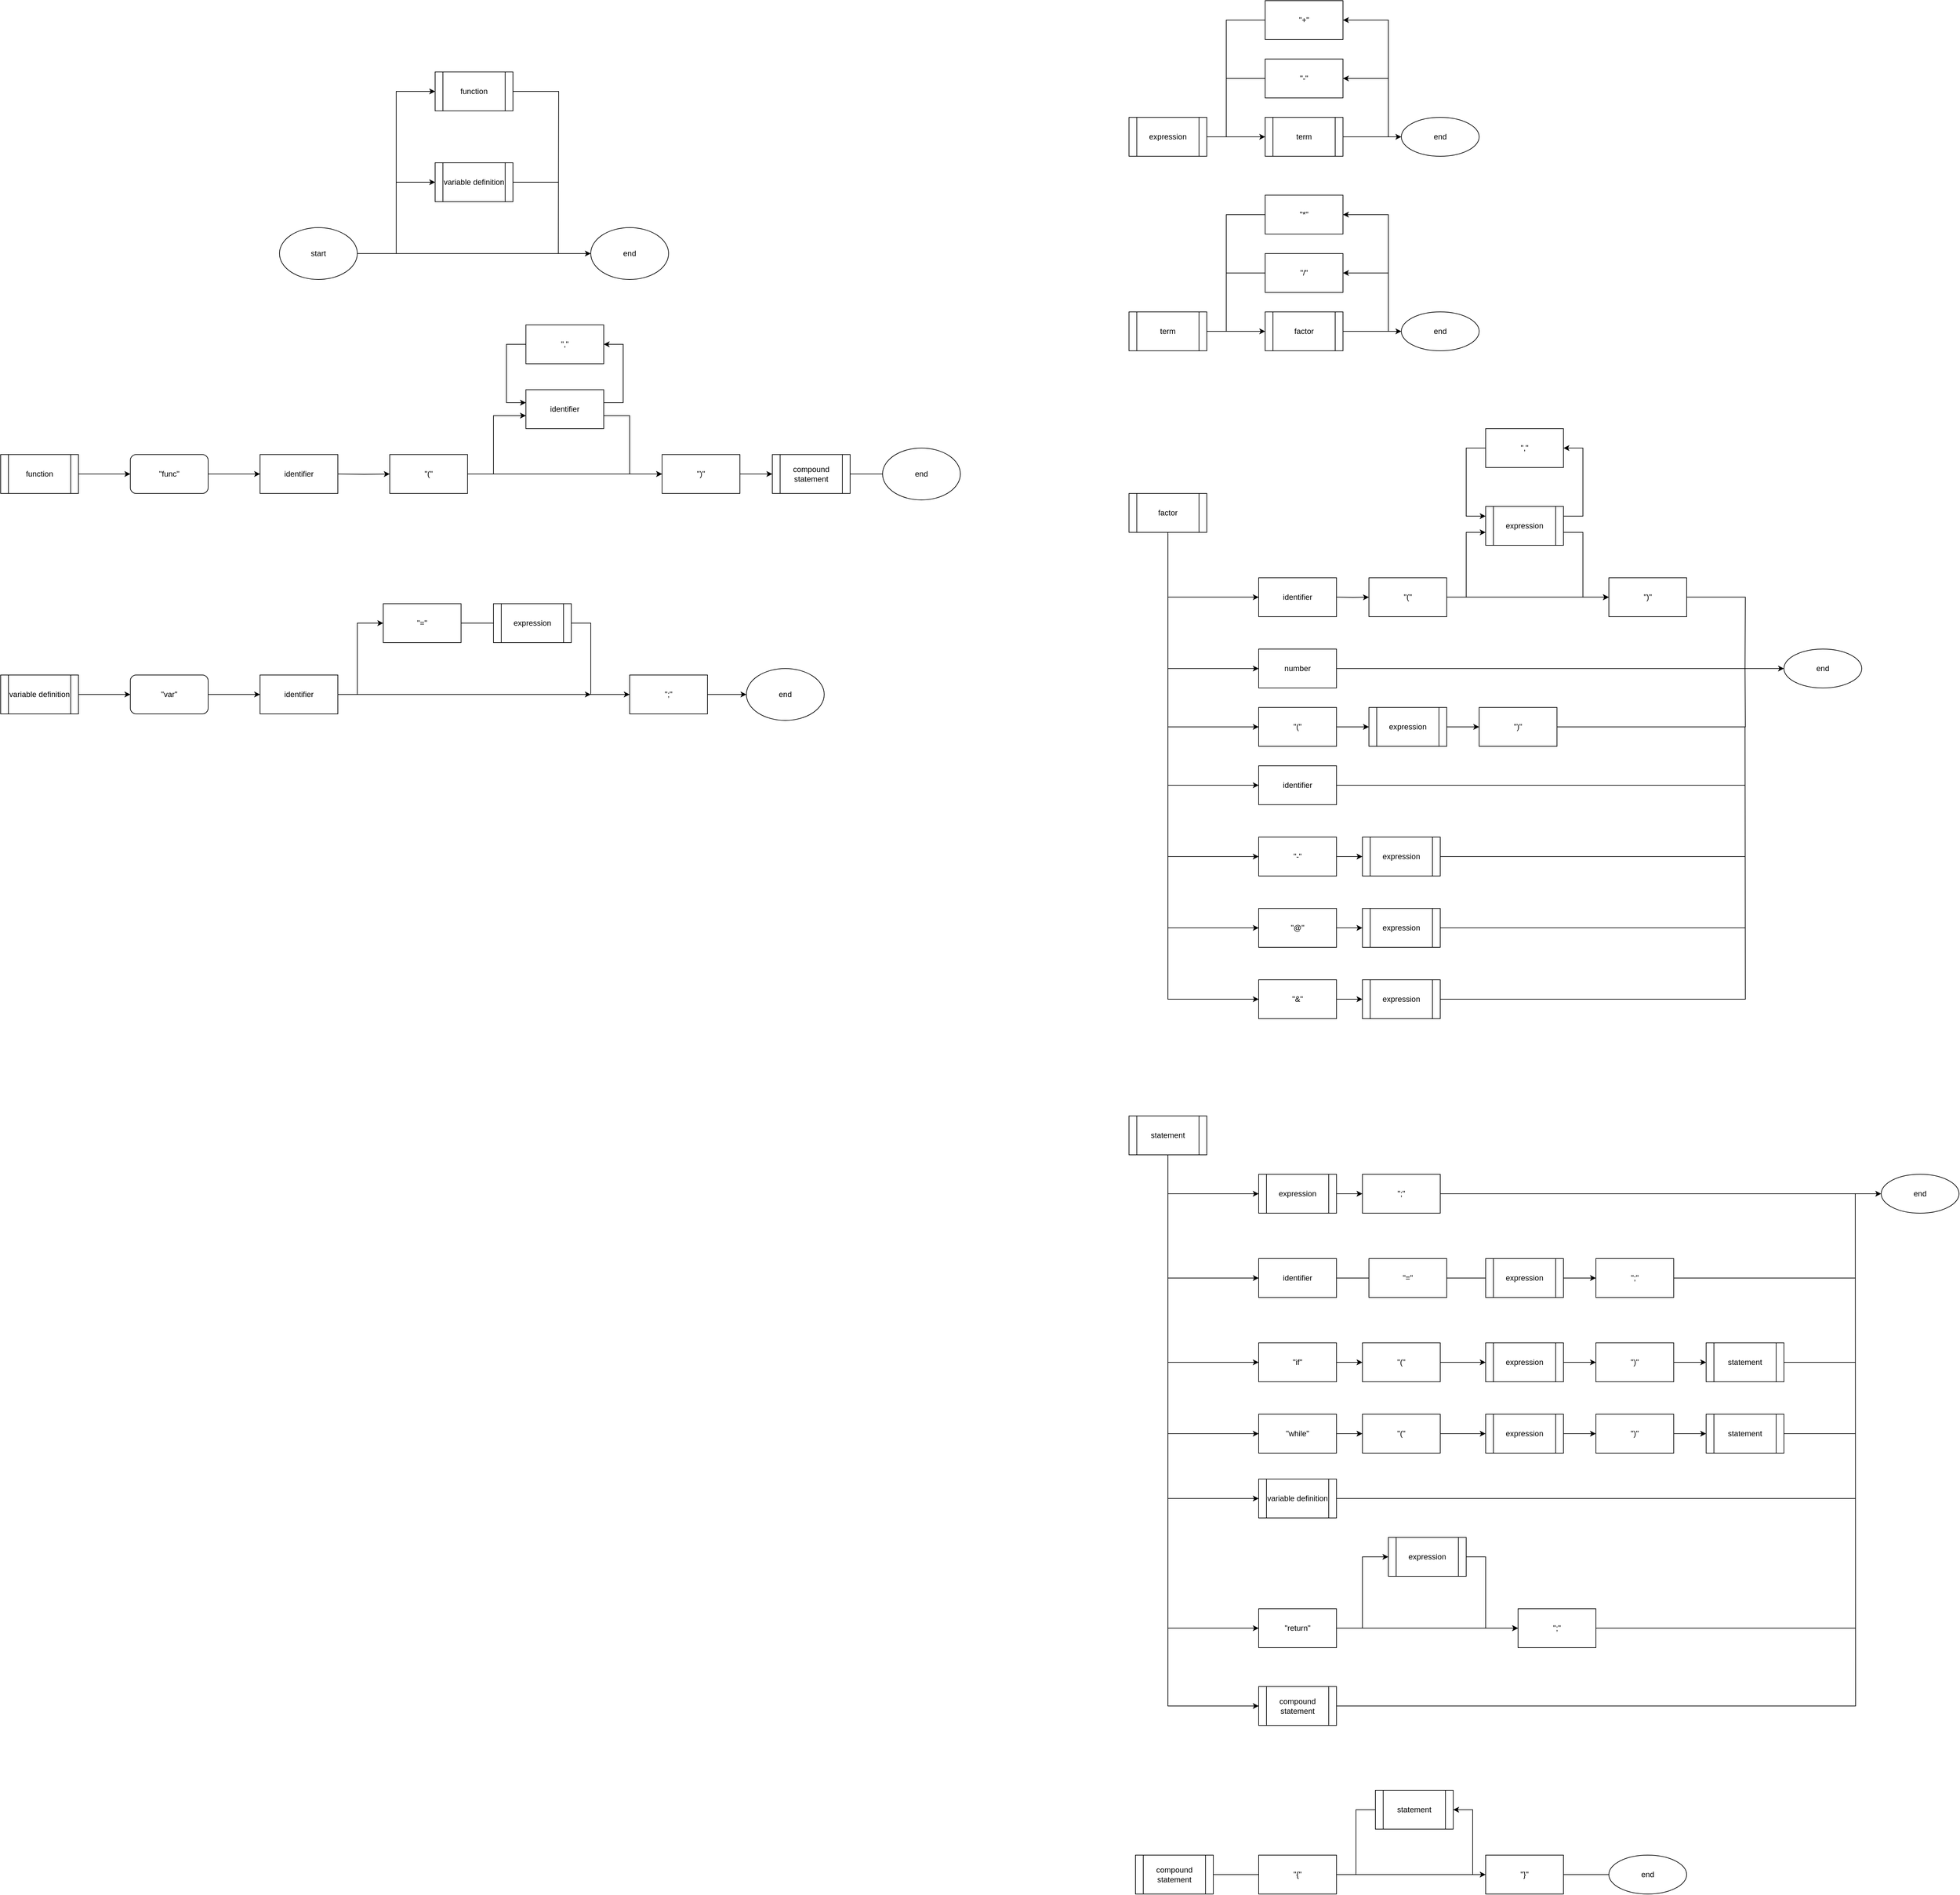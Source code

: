 <mxfile version="17.2.4" type="device"><diagram id="jOlAet6pSQnwV60Gyuv5" name="Page-1"><mxGraphModel dx="6063" dy="2494" grid="1" gridSize="10" guides="1" tooltips="1" connect="1" arrows="1" fold="1" page="0" pageScale="1" pageWidth="850" pageHeight="1100" math="0" shadow="0"><root><mxCell id="0"/><mxCell id="1" parent="0"/><mxCell id="7NWGOgkD6IIkmXvUyuZl-1" value="&lt;div&gt;start&lt;/div&gt;" style="ellipse;whiteSpace=wrap;html=1;" parent="1" vertex="1"><mxGeometry x="-1550" y="530" width="120" height="80" as="geometry"/></mxCell><mxCell id="7NWGOgkD6IIkmXvUyuZl-3" value="&lt;div&gt;end&lt;/div&gt;" style="ellipse;whiteSpace=wrap;html=1;" parent="1" vertex="1"><mxGeometry x="-1070" y="530" width="120" height="80" as="geometry"/></mxCell><mxCell id="7NWGOgkD6IIkmXvUyuZl-16" value="" style="edgeStyle=orthogonalEdgeStyle;rounded=0;orthogonalLoop=1;jettySize=auto;html=1;" parent="1" source="7NWGOgkD6IIkmXvUyuZl-7" target="7NWGOgkD6IIkmXvUyuZl-8" edge="1"><mxGeometry relative="1" as="geometry"/></mxCell><mxCell id="7NWGOgkD6IIkmXvUyuZl-7" value="function" style="shape=process;whiteSpace=wrap;html=1;backgroundOutline=1;" parent="1" vertex="1"><mxGeometry x="-1980" y="880" width="120" height="60" as="geometry"/></mxCell><mxCell id="7NWGOgkD6IIkmXvUyuZl-17" value="" style="edgeStyle=orthogonalEdgeStyle;rounded=0;orthogonalLoop=1;jettySize=auto;html=1;" parent="1" source="7NWGOgkD6IIkmXvUyuZl-8" edge="1"><mxGeometry relative="1" as="geometry"><mxPoint x="-1580" y="910" as="targetPoint"/></mxGeometry></mxCell><mxCell id="7NWGOgkD6IIkmXvUyuZl-8" value="&quot;func&quot;" style="rounded=1;whiteSpace=wrap;html=1;" parent="1" vertex="1"><mxGeometry x="-1780" y="880" width="120" height="60" as="geometry"/></mxCell><mxCell id="7NWGOgkD6IIkmXvUyuZl-18" value="" style="edgeStyle=orthogonalEdgeStyle;rounded=0;orthogonalLoop=1;jettySize=auto;html=1;" parent="1" target="7NWGOgkD6IIkmXvUyuZl-11" edge="1"><mxGeometry relative="1" as="geometry"><mxPoint x="-1460" y="910" as="sourcePoint"/></mxGeometry></mxCell><mxCell id="7NWGOgkD6IIkmXvUyuZl-10" value="function" style="shape=process;whiteSpace=wrap;html=1;backgroundOutline=1;" parent="1" vertex="1"><mxGeometry x="-1310" y="290" width="120" height="60" as="geometry"/></mxCell><mxCell id="7NWGOgkD6IIkmXvUyuZl-19" value="" style="edgeStyle=orthogonalEdgeStyle;rounded=0;orthogonalLoop=1;jettySize=auto;html=1;" parent="1" source="7NWGOgkD6IIkmXvUyuZl-11" target="7NWGOgkD6IIkmXvUyuZl-12" edge="1"><mxGeometry relative="1" as="geometry"/></mxCell><mxCell id="7NWGOgkD6IIkmXvUyuZl-11" value="&quot;(&quot;" style="rounded=0;whiteSpace=wrap;html=1;" parent="1" vertex="1"><mxGeometry x="-1380" y="880" width="120" height="60" as="geometry"/></mxCell><mxCell id="7NWGOgkD6IIkmXvUyuZl-20" value="" style="edgeStyle=orthogonalEdgeStyle;rounded=0;orthogonalLoop=1;jettySize=auto;html=1;" parent="1" source="7NWGOgkD6IIkmXvUyuZl-12" target="7NWGOgkD6IIkmXvUyuZl-14" edge="1"><mxGeometry relative="1" as="geometry"><mxPoint x="-790" y="910" as="targetPoint"/></mxGeometry></mxCell><mxCell id="7NWGOgkD6IIkmXvUyuZl-12" value="&quot;)&quot;" style="rounded=0;whiteSpace=wrap;html=1;" parent="1" vertex="1"><mxGeometry x="-960" y="880" width="120" height="60" as="geometry"/></mxCell><mxCell id="3ghRDXgJVpnBYHGgJb1I-20" value="" style="edgeStyle=orthogonalEdgeStyle;rounded=0;orthogonalLoop=1;jettySize=auto;html=1;endArrow=none;endFill=0;" parent="1" source="7NWGOgkD6IIkmXvUyuZl-14" target="3ghRDXgJVpnBYHGgJb1I-19" edge="1"><mxGeometry relative="1" as="geometry"/></mxCell><mxCell id="7NWGOgkD6IIkmXvUyuZl-14" value="compound statement" style="shape=process;whiteSpace=wrap;html=1;backgroundOutline=1;" parent="1" vertex="1"><mxGeometry x="-790" y="880" width="120" height="60" as="geometry"/></mxCell><mxCell id="pxtvTBd6FCboAQaZrBCp-7" value="" style="edgeStyle=orthogonalEdgeStyle;rounded=0;orthogonalLoop=1;jettySize=auto;html=1;" parent="1" source="pxtvTBd6FCboAQaZrBCp-1" target="lNnW7JM2BBsUrg96i-UN-2" edge="1"><mxGeometry relative="1" as="geometry"><mxPoint x="-40" y="970" as="targetPoint"/><mxPoint x="-40" y="970" as="sourcePoint"/><Array as="points"><mxPoint x="-180" y="1720"/></Array></mxGeometry></mxCell><mxCell id="pxtvTBd6FCboAQaZrBCp-1" value="factor" style="shape=process;whiteSpace=wrap;html=1;backgroundOutline=1;" parent="1" vertex="1"><mxGeometry x="-240" y="940" width="120" height="60" as="geometry"/></mxCell><mxCell id="pxtvTBd6FCboAQaZrBCp-8" value="" style="edgeStyle=orthogonalEdgeStyle;rounded=0;orthogonalLoop=1;jettySize=auto;html=1;" parent="1" target="pxtvTBd6FCboAQaZrBCp-4" edge="1"><mxGeometry relative="1" as="geometry"><mxPoint x="80" y="1100" as="sourcePoint"/></mxGeometry></mxCell><mxCell id="twI_Rjjziyu3N-fVAOYL-1" style="edgeStyle=orthogonalEdgeStyle;rounded=0;orthogonalLoop=1;jettySize=auto;html=1;exitX=1;exitY=0.5;exitDx=0;exitDy=0;entryX=0;entryY=0.5;entryDx=0;entryDy=0;" parent="1" source="pxtvTBd6FCboAQaZrBCp-4" target="pxtvTBd6FCboAQaZrBCp-5" edge="1"><mxGeometry relative="1" as="geometry"/></mxCell><mxCell id="pxtvTBd6FCboAQaZrBCp-4" value="&quot;(&quot;" style="rounded=0;whiteSpace=wrap;html=1;" parent="1" vertex="1"><mxGeometry x="130" y="1070" width="120" height="60" as="geometry"/></mxCell><mxCell id="pxtvTBd6FCboAQaZrBCp-5" value="&quot;)&quot;" style="rounded=0;whiteSpace=wrap;html=1;" parent="1" vertex="1"><mxGeometry x="500" y="1070" width="120" height="60" as="geometry"/></mxCell><mxCell id="pxtvTBd6FCboAQaZrBCp-10" value="identifier" style="rounded=0;whiteSpace=wrap;html=1;" parent="1" vertex="1"><mxGeometry x="-1580" y="880" width="120" height="60" as="geometry"/></mxCell><mxCell id="pxtvTBd6FCboAQaZrBCp-11" value="identifier" style="rounded=0;whiteSpace=wrap;html=1;" parent="1" vertex="1"><mxGeometry x="-40" y="1070" width="120" height="60" as="geometry"/></mxCell><mxCell id="b-G8yC-g3anBei29U1z--15" value="" style="edgeStyle=orthogonalEdgeStyle;rounded=0;orthogonalLoop=1;jettySize=auto;html=1;endArrow=none;endFill=0;" parent="1" source="b-G8yC-g3anBei29U1z--9" target="b-G8yC-g3anBei29U1z--12" edge="1"><mxGeometry relative="1" as="geometry"/></mxCell><mxCell id="b-G8yC-g3anBei29U1z--9" value="identifier" style="rounded=0;whiteSpace=wrap;html=1;" parent="1" vertex="1"><mxGeometry x="-40" y="2120" width="120" height="60" as="geometry"/></mxCell><mxCell id="b-G8yC-g3anBei29U1z--16" value="" style="edgeStyle=orthogonalEdgeStyle;rounded=0;orthogonalLoop=1;jettySize=auto;html=1;endArrow=none;endFill=0;" parent="1" source="b-G8yC-g3anBei29U1z--12" edge="1"><mxGeometry relative="1" as="geometry"><mxPoint x="310" y="2150" as="targetPoint"/></mxGeometry></mxCell><mxCell id="b-G8yC-g3anBei29U1z--12" value="&quot;=&quot;" style="rounded=0;whiteSpace=wrap;html=1;" parent="1" vertex="1"><mxGeometry x="130" y="2120" width="120" height="60" as="geometry"/></mxCell><mxCell id="gbQ3qK_czDRRS3m3DaJ--5" value="" style="edgeStyle=orthogonalEdgeStyle;rounded=0;orthogonalLoop=1;jettySize=auto;html=1;" parent="1" source="gbQ3qK_czDRRS3m3DaJ--2" target="gbQ3qK_czDRRS3m3DaJ--3" edge="1"><mxGeometry relative="1" as="geometry"/></mxCell><mxCell id="gbQ3qK_czDRRS3m3DaJ--2" value="term" style="shape=process;whiteSpace=wrap;html=1;backgroundOutline=1;" parent="1" vertex="1"><mxGeometry x="-240" y="660" width="120" height="60" as="geometry"/></mxCell><mxCell id="gbQ3qK_czDRRS3m3DaJ--6" value="" style="edgeStyle=orthogonalEdgeStyle;rounded=0;orthogonalLoop=1;jettySize=auto;html=1;" parent="1" source="gbQ3qK_czDRRS3m3DaJ--3" target="gbQ3qK_czDRRS3m3DaJ--4" edge="1"><mxGeometry relative="1" as="geometry"/></mxCell><mxCell id="gbQ3qK_czDRRS3m3DaJ--3" value="factor" style="shape=process;whiteSpace=wrap;html=1;backgroundOutline=1;" parent="1" vertex="1"><mxGeometry x="-30" y="660" width="120" height="60" as="geometry"/></mxCell><mxCell id="gbQ3qK_czDRRS3m3DaJ--4" value="end" style="ellipse;whiteSpace=wrap;html=1;" parent="1" vertex="1"><mxGeometry x="180" y="660" width="120" height="60" as="geometry"/></mxCell><mxCell id="gbQ3qK_czDRRS3m3DaJ--7" value="&quot;/&quot;" style="rounded=0;whiteSpace=wrap;html=1;" parent="1" vertex="1"><mxGeometry x="-30" y="570" width="120" height="60" as="geometry"/></mxCell><mxCell id="gbQ3qK_czDRRS3m3DaJ--8" value="&quot;*&quot;" style="rounded=0;whiteSpace=wrap;html=1;" parent="1" vertex="1"><mxGeometry x="-30" y="480" width="120" height="60" as="geometry"/></mxCell><mxCell id="gbQ3qK_czDRRS3m3DaJ--9" value="" style="endArrow=classic;html=1;rounded=0;edgeStyle=orthogonalEdgeStyle;" parent="1" target="gbQ3qK_czDRRS3m3DaJ--8" edge="1"><mxGeometry width="50" height="50" relative="1" as="geometry"><mxPoint x="150" y="690" as="sourcePoint"/><mxPoint x="230" y="530" as="targetPoint"/><Array as="points"><mxPoint x="160" y="690"/><mxPoint x="160" y="510"/></Array></mxGeometry></mxCell><mxCell id="gbQ3qK_czDRRS3m3DaJ--10" value="" style="endArrow=classic;html=1;rounded=0;" parent="1" target="gbQ3qK_czDRRS3m3DaJ--7" edge="1"><mxGeometry width="50" height="50" relative="1" as="geometry"><mxPoint x="160" y="600" as="sourcePoint"/><mxPoint x="170" y="580" as="targetPoint"/></mxGeometry></mxCell><mxCell id="gbQ3qK_czDRRS3m3DaJ--11" value="" style="endArrow=none;html=1;rounded=0;edgeStyle=orthogonalEdgeStyle;" parent="1" target="gbQ3qK_czDRRS3m3DaJ--8" edge="1"><mxGeometry width="50" height="50" relative="1" as="geometry"><mxPoint x="-80" y="690" as="sourcePoint"/><mxPoint x="-120" y="530" as="targetPoint"/><Array as="points"><mxPoint x="-90" y="690"/><mxPoint x="-90" y="510"/></Array></mxGeometry></mxCell><mxCell id="gbQ3qK_czDRRS3m3DaJ--12" value="" style="endArrow=none;html=1;rounded=0;" parent="1" target="gbQ3qK_czDRRS3m3DaJ--7" edge="1"><mxGeometry width="50" height="50" relative="1" as="geometry"><mxPoint x="-90" y="600" as="sourcePoint"/><mxPoint x="-30" y="590" as="targetPoint"/></mxGeometry></mxCell><mxCell id="gbQ3qK_czDRRS3m3DaJ--14" value="end" style="ellipse;whiteSpace=wrap;html=1;" parent="1" vertex="1"><mxGeometry x="770" y="1180" width="120" height="60" as="geometry"/></mxCell><mxCell id="gbQ3qK_czDRRS3m3DaJ--15" value="number" style="rounded=0;whiteSpace=wrap;html=1;" parent="1" vertex="1"><mxGeometry x="-40" y="1180" width="120" height="60" as="geometry"/></mxCell><mxCell id="gbQ3qK_czDRRS3m3DaJ--16" value="" style="endArrow=classic;html=1;rounded=0;edgeStyle=elbowEdgeStyle;" parent="1" source="gbQ3qK_czDRRS3m3DaJ--25" target="lNnW7JM2BBsUrg96i-UN-11" edge="1"><mxGeometry width="50" height="50" relative="1" as="geometry"><mxPoint x="-180" y="1670" as="sourcePoint"/><mxPoint x="-150" y="1620" as="targetPoint"/><Array as="points"><mxPoint x="-180" y="2300"/></Array></mxGeometry></mxCell><mxCell id="gbQ3qK_czDRRS3m3DaJ--17" value="" style="endArrow=classic;html=1;rounded=0;" parent="1" target="pxtvTBd6FCboAQaZrBCp-11" edge="1"><mxGeometry width="50" height="50" relative="1" as="geometry"><mxPoint x="-180" y="1100" as="sourcePoint"/><mxPoint x="-170" y="1090" as="targetPoint"/></mxGeometry></mxCell><mxCell id="gbQ3qK_czDRRS3m3DaJ--22" value="" style="endArrow=classic;html=1;rounded=0;edgeStyle=orthogonalEdgeStyle;endFill=1;" parent="1" source="gbQ3qK_czDRRS3m3DaJ--15" target="gbQ3qK_czDRRS3m3DaJ--14" edge="1"><mxGeometry width="50" height="50" relative="1" as="geometry"><mxPoint x="250" y="1320.043" as="sourcePoint"/><mxPoint x="710" y="1220" as="targetPoint"/><Array as="points"><mxPoint x="450" y="1210"/><mxPoint x="450" y="1210"/></Array></mxGeometry></mxCell><mxCell id="gbQ3qK_czDRRS3m3DaJ--23" value="" style="endArrow=none;html=1;rounded=0;edgeStyle=orthogonalEdgeStyle;" parent="1" source="pxtvTBd6FCboAQaZrBCp-5" edge="1"><mxGeometry width="50" height="50" relative="1" as="geometry"><mxPoint x="810" y="1100.043" as="sourcePoint"/><mxPoint x="710" y="1210" as="targetPoint"/></mxGeometry></mxCell><mxCell id="gbQ3qK_czDRRS3m3DaJ--30" style="edgeStyle=orthogonalEdgeStyle;rounded=0;orthogonalLoop=1;jettySize=auto;html=1;exitX=0.5;exitY=1;exitDx=0;exitDy=0;entryX=0;entryY=0.5;entryDx=0;entryDy=0;" parent="1" source="gbQ3qK_czDRRS3m3DaJ--25" target="gbQ3qK_czDRRS3m3DaJ--26" edge="1"><mxGeometry relative="1" as="geometry"/></mxCell><mxCell id="gbQ3qK_czDRRS3m3DaJ--25" value="statement" style="shape=process;whiteSpace=wrap;html=1;backgroundOutline=1;" parent="1" vertex="1"><mxGeometry x="-240" y="1900" width="120" height="60" as="geometry"/></mxCell><mxCell id="gbQ3qK_czDRRS3m3DaJ--32" value="" style="edgeStyle=orthogonalEdgeStyle;rounded=0;orthogonalLoop=1;jettySize=auto;html=1;" parent="1" source="gbQ3qK_czDRRS3m3DaJ--26" target="gbQ3qK_czDRRS3m3DaJ--31" edge="1"><mxGeometry relative="1" as="geometry"/></mxCell><mxCell id="gbQ3qK_czDRRS3m3DaJ--26" value="expression" style="shape=process;whiteSpace=wrap;html=1;backgroundOutline=1;" parent="1" vertex="1"><mxGeometry x="-40" y="1990" width="120" height="60" as="geometry"/></mxCell><mxCell id="gbQ3qK_czDRRS3m3DaJ--27" value="end" style="ellipse;whiteSpace=wrap;html=1;" parent="1" vertex="1"><mxGeometry x="920" y="1990" width="120" height="60" as="geometry"/></mxCell><mxCell id="gbQ3qK_czDRRS3m3DaJ--33" value="" style="edgeStyle=orthogonalEdgeStyle;rounded=0;orthogonalLoop=1;jettySize=auto;html=1;" parent="1" source="gbQ3qK_czDRRS3m3DaJ--31" target="gbQ3qK_czDRRS3m3DaJ--27" edge="1"><mxGeometry relative="1" as="geometry"><Array as="points"><mxPoint x="890" y="2020"/><mxPoint x="890" y="2020"/></Array></mxGeometry></mxCell><mxCell id="gbQ3qK_czDRRS3m3DaJ--31" value="&quot;;&quot;" style="rounded=0;whiteSpace=wrap;html=1;" parent="1" vertex="1"><mxGeometry x="120" y="1990" width="120" height="60" as="geometry"/></mxCell><mxCell id="twI_Rjjziyu3N-fVAOYL-5" style="edgeStyle=orthogonalEdgeStyle;rounded=0;orthogonalLoop=1;jettySize=auto;html=1;exitX=1;exitY=0.25;exitDx=0;exitDy=0;entryX=1;entryY=0.5;entryDx=0;entryDy=0;" parent="1" source="gbQ3qK_czDRRS3m3DaJ--34" target="twI_Rjjziyu3N-fVAOYL-4" edge="1"><mxGeometry relative="1" as="geometry"><Array as="points"><mxPoint x="460" y="975"/><mxPoint x="460" y="870"/></Array></mxGeometry></mxCell><mxCell id="gbQ3qK_czDRRS3m3DaJ--34" value="expression" style="shape=process;whiteSpace=wrap;html=1;backgroundOutline=1;" parent="1" vertex="1"><mxGeometry x="310" y="960" width="120" height="60" as="geometry"/></mxCell><mxCell id="gbQ3qK_czDRRS3m3DaJ--53" value="" style="edgeStyle=orthogonalEdgeStyle;rounded=0;orthogonalLoop=1;jettySize=auto;html=1;endArrow=classic;endFill=1;" parent="1" source="gbQ3qK_czDRRS3m3DaJ--36" target="gbQ3qK_czDRRS3m3DaJ--62" edge="1"><mxGeometry relative="1" as="geometry"/></mxCell><mxCell id="gbQ3qK_czDRRS3m3DaJ--36" value="expression" style="shape=process;whiteSpace=wrap;html=1;backgroundOutline=1;" parent="1" vertex="1"><mxGeometry x="310" y="2120" width="120" height="60" as="geometry"/></mxCell><mxCell id="gbQ3qK_czDRRS3m3DaJ--42" value="" style="edgeStyle=orthogonalEdgeStyle;rounded=0;orthogonalLoop=1;jettySize=auto;html=1;" parent="1" source="gbQ3qK_czDRRS3m3DaJ--43" target="gbQ3qK_czDRRS3m3DaJ--45" edge="1"><mxGeometry relative="1" as="geometry"/></mxCell><mxCell id="gbQ3qK_czDRRS3m3DaJ--43" value="expression" style="shape=process;whiteSpace=wrap;html=1;backgroundOutline=1;" parent="1" vertex="1"><mxGeometry x="-240" y="360" width="120" height="60" as="geometry"/></mxCell><mxCell id="gbQ3qK_czDRRS3m3DaJ--44" value="" style="edgeStyle=orthogonalEdgeStyle;rounded=0;orthogonalLoop=1;jettySize=auto;html=1;" parent="1" source="gbQ3qK_czDRRS3m3DaJ--45" target="gbQ3qK_czDRRS3m3DaJ--46" edge="1"><mxGeometry relative="1" as="geometry"/></mxCell><mxCell id="gbQ3qK_czDRRS3m3DaJ--45" value="term" style="shape=process;whiteSpace=wrap;html=1;backgroundOutline=1;" parent="1" vertex="1"><mxGeometry x="-30" y="360" width="120" height="60" as="geometry"/></mxCell><mxCell id="gbQ3qK_czDRRS3m3DaJ--46" value="end" style="ellipse;whiteSpace=wrap;html=1;" parent="1" vertex="1"><mxGeometry x="180" y="360" width="120" height="60" as="geometry"/></mxCell><mxCell id="gbQ3qK_czDRRS3m3DaJ--47" value="&quot;-&quot;" style="rounded=0;whiteSpace=wrap;html=1;" parent="1" vertex="1"><mxGeometry x="-30" y="270" width="120" height="60" as="geometry"/></mxCell><mxCell id="gbQ3qK_czDRRS3m3DaJ--48" value="&quot;+&quot;" style="rounded=0;whiteSpace=wrap;html=1;" parent="1" vertex="1"><mxGeometry x="-30" y="180" width="120" height="60" as="geometry"/></mxCell><mxCell id="gbQ3qK_czDRRS3m3DaJ--49" value="" style="endArrow=classic;html=1;rounded=0;edgeStyle=orthogonalEdgeStyle;" parent="1" target="gbQ3qK_czDRRS3m3DaJ--48" edge="1"><mxGeometry width="50" height="50" relative="1" as="geometry"><mxPoint x="150" y="390" as="sourcePoint"/><mxPoint x="230" y="230" as="targetPoint"/><Array as="points"><mxPoint x="160" y="390"/><mxPoint x="160" y="210"/></Array></mxGeometry></mxCell><mxCell id="gbQ3qK_czDRRS3m3DaJ--50" value="" style="endArrow=classic;html=1;rounded=0;" parent="1" target="gbQ3qK_czDRRS3m3DaJ--47" edge="1"><mxGeometry width="50" height="50" relative="1" as="geometry"><mxPoint x="160" y="300" as="sourcePoint"/><mxPoint x="170" y="280" as="targetPoint"/></mxGeometry></mxCell><mxCell id="gbQ3qK_czDRRS3m3DaJ--51" value="" style="endArrow=none;html=1;rounded=0;edgeStyle=orthogonalEdgeStyle;" parent="1" target="gbQ3qK_czDRRS3m3DaJ--48" edge="1"><mxGeometry width="50" height="50" relative="1" as="geometry"><mxPoint x="-80" y="390" as="sourcePoint"/><mxPoint x="-120" y="230" as="targetPoint"/><Array as="points"><mxPoint x="-90" y="390"/><mxPoint x="-90" y="210"/></Array></mxGeometry></mxCell><mxCell id="gbQ3qK_czDRRS3m3DaJ--52" value="" style="endArrow=none;html=1;rounded=0;" parent="1" target="gbQ3qK_czDRRS3m3DaJ--47" edge="1"><mxGeometry width="50" height="50" relative="1" as="geometry"><mxPoint x="-90" y="300" as="sourcePoint"/><mxPoint x="-30" y="290" as="targetPoint"/></mxGeometry></mxCell><mxCell id="gbQ3qK_czDRRS3m3DaJ--59" value="" style="edgeStyle=orthogonalEdgeStyle;rounded=0;orthogonalLoop=1;jettySize=auto;html=1;endArrow=classic;endFill=1;" parent="1" source="gbQ3qK_czDRRS3m3DaJ--55" target="gbQ3qK_czDRRS3m3DaJ--56" edge="1"><mxGeometry relative="1" as="geometry"/></mxCell><mxCell id="gbQ3qK_czDRRS3m3DaJ--55" value="&quot;(&quot;" style="rounded=0;whiteSpace=wrap;html=1;" parent="1" vertex="1"><mxGeometry x="-40" y="1270" width="120" height="60" as="geometry"/></mxCell><mxCell id="gbQ3qK_czDRRS3m3DaJ--60" value="" style="edgeStyle=orthogonalEdgeStyle;rounded=0;orthogonalLoop=1;jettySize=auto;html=1;endArrow=classic;endFill=1;" parent="1" source="gbQ3qK_czDRRS3m3DaJ--56" target="gbQ3qK_czDRRS3m3DaJ--57" edge="1"><mxGeometry relative="1" as="geometry"/></mxCell><mxCell id="gbQ3qK_czDRRS3m3DaJ--56" value="expression" style="shape=process;whiteSpace=wrap;html=1;backgroundOutline=1;" parent="1" vertex="1"><mxGeometry x="130" y="1270" width="120" height="60" as="geometry"/></mxCell><mxCell id="gbQ3qK_czDRRS3m3DaJ--57" value="&quot;)&quot;" style="rounded=0;whiteSpace=wrap;html=1;" parent="1" vertex="1"><mxGeometry x="300" y="1270" width="120" height="60" as="geometry"/></mxCell><mxCell id="gbQ3qK_czDRRS3m3DaJ--58" value="" style="endArrow=classic;html=1;rounded=0;" parent="1" target="gbQ3qK_czDRRS3m3DaJ--15" edge="1"><mxGeometry width="50" height="50" relative="1" as="geometry"><mxPoint x="-180" y="1210" as="sourcePoint"/><mxPoint x="-150" y="1190" as="targetPoint"/></mxGeometry></mxCell><mxCell id="gbQ3qK_czDRRS3m3DaJ--61" value="" style="endArrow=none;html=1;rounded=0;edgeStyle=orthogonalEdgeStyle;" parent="1" source="gbQ3qK_czDRRS3m3DaJ--57" edge="1"><mxGeometry width="50" height="50" relative="1" as="geometry"><mxPoint x="480" y="1300" as="sourcePoint"/><mxPoint x="710" y="1210" as="targetPoint"/></mxGeometry></mxCell><mxCell id="gbQ3qK_czDRRS3m3DaJ--62" value="&quot;;&quot;" style="rounded=0;whiteSpace=wrap;html=1;" parent="1" vertex="1"><mxGeometry x="480" y="2120" width="120" height="60" as="geometry"/></mxCell><mxCell id="gbQ3qK_czDRRS3m3DaJ--64" value="identifier" style="rounded=0;whiteSpace=wrap;html=1;" parent="1" vertex="1"><mxGeometry x="-40" y="1360" width="120" height="60" as="geometry"/></mxCell><mxCell id="gbQ3qK_czDRRS3m3DaJ--65" value="" style="endArrow=classic;html=1;rounded=0;" parent="1" target="gbQ3qK_czDRRS3m3DaJ--55" edge="1"><mxGeometry width="50" height="50" relative="1" as="geometry"><mxPoint x="-180" y="1300" as="sourcePoint"/><mxPoint x="-160" y="1300" as="targetPoint"/></mxGeometry></mxCell><mxCell id="gbQ3qK_czDRRS3m3DaJ--66" value="" style="endArrow=none;html=1;rounded=0;edgeStyle=orthogonalEdgeStyle;" parent="1" source="lNnW7JM2BBsUrg96i-UN-3" edge="1"><mxGeometry width="50" height="50" relative="1" as="geometry"><mxPoint x="200" y="1410" as="sourcePoint"/><mxPoint x="710" y="1300" as="targetPoint"/></mxGeometry></mxCell><mxCell id="V1tTH2JWIsKW6Xv8xMxE-7" value="" style="edgeStyle=orthogonalEdgeStyle;rounded=0;orthogonalLoop=1;jettySize=auto;html=1;" parent="1" source="V1tTH2JWIsKW6Xv8xMxE-1" target="V1tTH2JWIsKW6Xv8xMxE-2" edge="1"><mxGeometry relative="1" as="geometry"/></mxCell><mxCell id="V1tTH2JWIsKW6Xv8xMxE-1" value="&quot;if&quot;" style="rounded=0;whiteSpace=wrap;html=1;" parent="1" vertex="1"><mxGeometry x="-40" y="2250" width="120" height="60" as="geometry"/></mxCell><mxCell id="V1tTH2JWIsKW6Xv8xMxE-8" value="" style="edgeStyle=orthogonalEdgeStyle;rounded=0;orthogonalLoop=1;jettySize=auto;html=1;" parent="1" source="V1tTH2JWIsKW6Xv8xMxE-2" target="V1tTH2JWIsKW6Xv8xMxE-3" edge="1"><mxGeometry relative="1" as="geometry"/></mxCell><mxCell id="V1tTH2JWIsKW6Xv8xMxE-2" value="&quot;(&quot;" style="rounded=0;whiteSpace=wrap;html=1;" parent="1" vertex="1"><mxGeometry x="120" y="2250" width="120" height="60" as="geometry"/></mxCell><mxCell id="V1tTH2JWIsKW6Xv8xMxE-9" value="" style="edgeStyle=orthogonalEdgeStyle;rounded=0;orthogonalLoop=1;jettySize=auto;html=1;" parent="1" source="V1tTH2JWIsKW6Xv8xMxE-3" target="V1tTH2JWIsKW6Xv8xMxE-4" edge="1"><mxGeometry relative="1" as="geometry"/></mxCell><mxCell id="V1tTH2JWIsKW6Xv8xMxE-3" value="expression" style="shape=process;whiteSpace=wrap;html=1;backgroundOutline=1;" parent="1" vertex="1"><mxGeometry x="310" y="2250" width="120" height="60" as="geometry"/></mxCell><mxCell id="V1tTH2JWIsKW6Xv8xMxE-10" value="" style="edgeStyle=orthogonalEdgeStyle;rounded=0;orthogonalLoop=1;jettySize=auto;html=1;" parent="1" source="V1tTH2JWIsKW6Xv8xMxE-4" target="V1tTH2JWIsKW6Xv8xMxE-5" edge="1"><mxGeometry relative="1" as="geometry"/></mxCell><mxCell id="V1tTH2JWIsKW6Xv8xMxE-4" value="&quot;)&quot;" style="rounded=0;whiteSpace=wrap;html=1;" parent="1" vertex="1"><mxGeometry x="480" y="2250" width="120" height="60" as="geometry"/></mxCell><mxCell id="V1tTH2JWIsKW6Xv8xMxE-5" value="statement" style="shape=process;whiteSpace=wrap;html=1;backgroundOutline=1;" parent="1" vertex="1"><mxGeometry x="650" y="2250" width="120" height="60" as="geometry"/></mxCell><mxCell id="V1tTH2JWIsKW6Xv8xMxE-11" value="" style="endArrow=classic;html=1;rounded=0;" parent="1" target="b-G8yC-g3anBei29U1z--9" edge="1"><mxGeometry width="50" height="50" relative="1" as="geometry"><mxPoint x="-180" y="2150" as="sourcePoint"/><mxPoint x="-250" y="2170" as="targetPoint"/></mxGeometry></mxCell><mxCell id="V1tTH2JWIsKW6Xv8xMxE-15" style="edgeStyle=orthogonalEdgeStyle;rounded=0;orthogonalLoop=1;jettySize=auto;html=1;" parent="1" source="V1tTH2JWIsKW6Xv8xMxE-13" target="V1tTH2JWIsKW6Xv8xMxE-14" edge="1"><mxGeometry relative="1" as="geometry"/></mxCell><mxCell id="V1tTH2JWIsKW6Xv8xMxE-13" value="&quot;{&quot;" style="rounded=0;whiteSpace=wrap;html=1;" parent="1" vertex="1"><mxGeometry x="-40" y="3040" width="120" height="60" as="geometry"/></mxCell><mxCell id="3ghRDXgJVpnBYHGgJb1I-18" value="" style="edgeStyle=orthogonalEdgeStyle;rounded=0;orthogonalLoop=1;jettySize=auto;html=1;endArrow=none;endFill=0;" parent="1" source="V1tTH2JWIsKW6Xv8xMxE-14" target="3ghRDXgJVpnBYHGgJb1I-17" edge="1"><mxGeometry relative="1" as="geometry"/></mxCell><mxCell id="V1tTH2JWIsKW6Xv8xMxE-14" value="&quot;}&quot;" style="rounded=0;whiteSpace=wrap;html=1;" parent="1" vertex="1"><mxGeometry x="310" y="3040" width="120" height="60" as="geometry"/></mxCell><mxCell id="V1tTH2JWIsKW6Xv8xMxE-16" value="statement" style="shape=process;whiteSpace=wrap;html=1;backgroundOutline=1;" parent="1" vertex="1"><mxGeometry x="140" y="2940" width="120" height="60" as="geometry"/></mxCell><mxCell id="V1tTH2JWIsKW6Xv8xMxE-17" value="" style="endArrow=classic;html=1;rounded=0;edgeStyle=orthogonalEdgeStyle;" parent="1" target="V1tTH2JWIsKW6Xv8xMxE-16" edge="1"><mxGeometry width="50" height="50" relative="1" as="geometry"><mxPoint x="280" y="3070" as="sourcePoint"/><mxPoint x="200" y="3120" as="targetPoint"/><Array as="points"><mxPoint x="290" y="3070"/><mxPoint x="290" y="2970"/></Array></mxGeometry></mxCell><mxCell id="V1tTH2JWIsKW6Xv8xMxE-18" value="" style="endArrow=none;html=1;rounded=0;edgeStyle=orthogonalEdgeStyle;" parent="1" target="V1tTH2JWIsKW6Xv8xMxE-16" edge="1"><mxGeometry width="50" height="50" relative="1" as="geometry"><mxPoint x="100" y="3070" as="sourcePoint"/><mxPoint x="-30" y="3170" as="targetPoint"/><Array as="points"><mxPoint x="110" y="3070"/><mxPoint x="110" y="2970"/></Array></mxGeometry></mxCell><mxCell id="V1tTH2JWIsKW6Xv8xMxE-19" value="" style="endArrow=classic;html=1;rounded=0;" parent="1" target="V1tTH2JWIsKW6Xv8xMxE-1" edge="1"><mxGeometry width="50" height="50" relative="1" as="geometry"><mxPoint x="-180" y="2280" as="sourcePoint"/><mxPoint x="-250" y="2320" as="targetPoint"/></mxGeometry></mxCell><mxCell id="3ghRDXgJVpnBYHGgJb1I-1" value="" style="edgeStyle=orthogonalEdgeStyle;rounded=0;orthogonalLoop=1;jettySize=auto;html=1;" parent="1" source="3ghRDXgJVpnBYHGgJb1I-2" target="3ghRDXgJVpnBYHGgJb1I-4" edge="1"><mxGeometry relative="1" as="geometry"/></mxCell><mxCell id="3ghRDXgJVpnBYHGgJb1I-2" value="&quot;while&quot;" style="rounded=0;whiteSpace=wrap;html=1;" parent="1" vertex="1"><mxGeometry x="-40" y="2360" width="120" height="60" as="geometry"/></mxCell><mxCell id="3ghRDXgJVpnBYHGgJb1I-3" value="" style="edgeStyle=orthogonalEdgeStyle;rounded=0;orthogonalLoop=1;jettySize=auto;html=1;" parent="1" source="3ghRDXgJVpnBYHGgJb1I-4" target="3ghRDXgJVpnBYHGgJb1I-6" edge="1"><mxGeometry relative="1" as="geometry"/></mxCell><mxCell id="3ghRDXgJVpnBYHGgJb1I-4" value="&quot;(&quot;" style="rounded=0;whiteSpace=wrap;html=1;" parent="1" vertex="1"><mxGeometry x="120" y="2360" width="120" height="60" as="geometry"/></mxCell><mxCell id="3ghRDXgJVpnBYHGgJb1I-5" value="" style="edgeStyle=orthogonalEdgeStyle;rounded=0;orthogonalLoop=1;jettySize=auto;html=1;" parent="1" source="3ghRDXgJVpnBYHGgJb1I-6" target="3ghRDXgJVpnBYHGgJb1I-8" edge="1"><mxGeometry relative="1" as="geometry"/></mxCell><mxCell id="3ghRDXgJVpnBYHGgJb1I-6" value="expression" style="shape=process;whiteSpace=wrap;html=1;backgroundOutline=1;" parent="1" vertex="1"><mxGeometry x="310" y="2360" width="120" height="60" as="geometry"/></mxCell><mxCell id="3ghRDXgJVpnBYHGgJb1I-7" value="" style="edgeStyle=orthogonalEdgeStyle;rounded=0;orthogonalLoop=1;jettySize=auto;html=1;" parent="1" source="3ghRDXgJVpnBYHGgJb1I-8" target="3ghRDXgJVpnBYHGgJb1I-9" edge="1"><mxGeometry relative="1" as="geometry"/></mxCell><mxCell id="3ghRDXgJVpnBYHGgJb1I-8" value="&quot;)&quot;" style="rounded=0;whiteSpace=wrap;html=1;" parent="1" vertex="1"><mxGeometry x="480" y="2360" width="120" height="60" as="geometry"/></mxCell><mxCell id="3ghRDXgJVpnBYHGgJb1I-9" value="statement" style="shape=process;whiteSpace=wrap;html=1;backgroundOutline=1;" parent="1" vertex="1"><mxGeometry x="650" y="2360" width="120" height="60" as="geometry"/></mxCell><mxCell id="3ghRDXgJVpnBYHGgJb1I-12" value="" style="endArrow=none;html=1;rounded=0;edgeStyle=orthogonalEdgeStyle;" parent="1" source="lNnW7JM2BBsUrg96i-UN-11" edge="1"><mxGeometry width="50" height="50" relative="1" as="geometry"><mxPoint x="550" y="2640" as="sourcePoint"/><mxPoint x="880" y="2020" as="targetPoint"/></mxGeometry></mxCell><mxCell id="3ghRDXgJVpnBYHGgJb1I-13" value="" style="endArrow=none;html=1;rounded=0;" parent="1" source="V1tTH2JWIsKW6Xv8xMxE-5" edge="1"><mxGeometry width="50" height="50" relative="1" as="geometry"><mxPoint x="750" y="2210" as="sourcePoint"/><mxPoint x="880" y="2280" as="targetPoint"/></mxGeometry></mxCell><mxCell id="3ghRDXgJVpnBYHGgJb1I-14" value="" style="endArrow=none;html=1;rounded=0;" parent="1" source="gbQ3qK_czDRRS3m3DaJ--62" edge="1"><mxGeometry width="50" height="50" relative="1" as="geometry"><mxPoint x="690" y="2150" as="sourcePoint"/><mxPoint x="880" y="2150" as="targetPoint"/></mxGeometry></mxCell><mxCell id="3ghRDXgJVpnBYHGgJb1I-16" value="" style="edgeStyle=orthogonalEdgeStyle;rounded=0;orthogonalLoop=1;jettySize=auto;html=1;endArrow=none;endFill=0;" parent="1" source="3ghRDXgJVpnBYHGgJb1I-15" target="V1tTH2JWIsKW6Xv8xMxE-13" edge="1"><mxGeometry relative="1" as="geometry"/></mxCell><mxCell id="3ghRDXgJVpnBYHGgJb1I-15" value="compound statement" style="shape=process;whiteSpace=wrap;html=1;backgroundOutline=1;" parent="1" vertex="1"><mxGeometry x="-230" y="3040" width="120" height="60" as="geometry"/></mxCell><mxCell id="3ghRDXgJVpnBYHGgJb1I-17" value="end" style="ellipse;whiteSpace=wrap;html=1;" parent="1" vertex="1"><mxGeometry x="500" y="3040" width="120" height="60" as="geometry"/></mxCell><mxCell id="3ghRDXgJVpnBYHGgJb1I-19" value="&lt;div&gt;end&lt;/div&gt;" style="ellipse;whiteSpace=wrap;html=1;" parent="1" vertex="1"><mxGeometry x="-620" y="870" width="120" height="80" as="geometry"/></mxCell><mxCell id="3ghRDXgJVpnBYHGgJb1I-21" value="" style="edgeStyle=orthogonalEdgeStyle;rounded=0;orthogonalLoop=1;jettySize=auto;html=1;" parent="1" source="3ghRDXgJVpnBYHGgJb1I-22" target="3ghRDXgJVpnBYHGgJb1I-24" edge="1"><mxGeometry relative="1" as="geometry"/></mxCell><mxCell id="3ghRDXgJVpnBYHGgJb1I-22" value="variable definition" style="shape=process;whiteSpace=wrap;html=1;backgroundOutline=1;" parent="1" vertex="1"><mxGeometry x="-1980" y="1220" width="120" height="60" as="geometry"/></mxCell><mxCell id="3ghRDXgJVpnBYHGgJb1I-23" value="" style="edgeStyle=orthogonalEdgeStyle;rounded=0;orthogonalLoop=1;jettySize=auto;html=1;" parent="1" source="3ghRDXgJVpnBYHGgJb1I-24" edge="1"><mxGeometry relative="1" as="geometry"><mxPoint x="-1580" y="1250" as="targetPoint"/></mxGeometry></mxCell><mxCell id="3ghRDXgJVpnBYHGgJb1I-24" value="&quot;var&quot;" style="rounded=1;whiteSpace=wrap;html=1;" parent="1" vertex="1"><mxGeometry x="-1780" y="1220" width="120" height="60" as="geometry"/></mxCell><mxCell id="3ghRDXgJVpnBYHGgJb1I-25" value="" style="edgeStyle=orthogonalEdgeStyle;rounded=0;orthogonalLoop=1;jettySize=auto;html=1;" parent="1" edge="1"><mxGeometry relative="1" as="geometry"><mxPoint x="-1460" y="1250" as="sourcePoint"/><mxPoint x="-1070" y="1250" as="targetPoint"/></mxGeometry></mxCell><mxCell id="3ghRDXgJVpnBYHGgJb1I-26" value="" style="edgeStyle=orthogonalEdgeStyle;rounded=0;orthogonalLoop=1;jettySize=auto;html=1;" parent="1" source="3ghRDXgJVpnBYHGgJb1I-27" target="3ghRDXgJVpnBYHGgJb1I-33" edge="1"><mxGeometry relative="1" as="geometry"><mxPoint x="-1080.0" y="1250.0" as="targetPoint"/></mxGeometry></mxCell><mxCell id="3ghRDXgJVpnBYHGgJb1I-27" value="&quot;;&quot;" style="rounded=0;whiteSpace=wrap;html=1;" parent="1" vertex="1"><mxGeometry x="-1010" y="1220" width="120" height="60" as="geometry"/></mxCell><mxCell id="3ghRDXgJVpnBYHGgJb1I-32" value="identifier" style="rounded=0;whiteSpace=wrap;html=1;" parent="1" vertex="1"><mxGeometry x="-1580" y="1220" width="120" height="60" as="geometry"/></mxCell><mxCell id="3ghRDXgJVpnBYHGgJb1I-33" value="&lt;div&gt;end&lt;/div&gt;" style="ellipse;whiteSpace=wrap;html=1;" parent="1" vertex="1"><mxGeometry x="-830" y="1210" width="120" height="80" as="geometry"/></mxCell><mxCell id="3ghRDXgJVpnBYHGgJb1I-34" value="variable definition" style="shape=process;whiteSpace=wrap;html=1;backgroundOutline=1;" parent="1" vertex="1"><mxGeometry x="-1310" y="430" width="120" height="60" as="geometry"/></mxCell><mxCell id="3ghRDXgJVpnBYHGgJb1I-35" value="" style="endArrow=classic;html=1;rounded=0;" parent="1" source="7NWGOgkD6IIkmXvUyuZl-1" target="7NWGOgkD6IIkmXvUyuZl-3" edge="1"><mxGeometry width="50" height="50" relative="1" as="geometry"><mxPoint x="-1370" y="620" as="sourcePoint"/><mxPoint x="-1320" y="570" as="targetPoint"/></mxGeometry></mxCell><mxCell id="3ghRDXgJVpnBYHGgJb1I-36" value="" style="endArrow=classic;html=1;rounded=0;edgeStyle=orthogonalEdgeStyle;" parent="1" target="7NWGOgkD6IIkmXvUyuZl-10" edge="1"><mxGeometry width="50" height="50" relative="1" as="geometry"><mxPoint x="-1360" y="570" as="sourcePoint"/><mxPoint x="-1440" y="400" as="targetPoint"/><Array as="points"><mxPoint x="-1370" y="570"/><mxPoint x="-1370" y="320"/></Array></mxGeometry></mxCell><mxCell id="3ghRDXgJVpnBYHGgJb1I-37" value="" style="endArrow=classic;html=1;rounded=0;" parent="1" target="3ghRDXgJVpnBYHGgJb1I-34" edge="1"><mxGeometry width="50" height="50" relative="1" as="geometry"><mxPoint x="-1370" y="460" as="sourcePoint"/><mxPoint x="-1350" y="460" as="targetPoint"/></mxGeometry></mxCell><mxCell id="3ghRDXgJVpnBYHGgJb1I-38" value="" style="endArrow=none;html=1;rounded=0;edgeStyle=orthogonalEdgeStyle;" parent="1" source="7NWGOgkD6IIkmXvUyuZl-10" edge="1"><mxGeometry width="50" height="50" relative="1" as="geometry"><mxPoint x="-1090" y="440" as="sourcePoint"/><mxPoint x="-1120" y="570" as="targetPoint"/></mxGeometry></mxCell><mxCell id="3ghRDXgJVpnBYHGgJb1I-39" value="" style="endArrow=none;html=1;rounded=0;" parent="1" target="3ghRDXgJVpnBYHGgJb1I-34" edge="1"><mxGeometry width="50" height="50" relative="1" as="geometry"><mxPoint x="-1120" y="460" as="sourcePoint"/><mxPoint x="-1300" y="470" as="targetPoint"/></mxGeometry></mxCell><mxCell id="3ghRDXgJVpnBYHGgJb1I-40" value="variable definition" style="shape=process;whiteSpace=wrap;html=1;backgroundOutline=1;" parent="1" vertex="1"><mxGeometry x="-40" y="2460" width="120" height="60" as="geometry"/></mxCell><mxCell id="3ghRDXgJVpnBYHGgJb1I-41" value="" style="endArrow=none;html=1;rounded=0;" parent="1" target="3ghRDXgJVpnBYHGgJb1I-9" edge="1"><mxGeometry width="50" height="50" relative="1" as="geometry"><mxPoint x="880" y="2390" as="sourcePoint"/><mxPoint x="490" y="2380" as="targetPoint"/></mxGeometry></mxCell><mxCell id="3ghRDXgJVpnBYHGgJb1I-42" value="" style="endArrow=classic;html=1;rounded=0;" parent="1" target="3ghRDXgJVpnBYHGgJb1I-2" edge="1"><mxGeometry width="50" height="50" relative="1" as="geometry"><mxPoint x="-180" y="2390" as="sourcePoint"/><mxPoint x="-260" y="2370" as="targetPoint"/></mxGeometry></mxCell><mxCell id="3ghRDXgJVpnBYHGgJb1I-47" value="" style="edgeStyle=orthogonalEdgeStyle;rounded=0;orthogonalLoop=1;jettySize=auto;html=1;endArrow=none;endFill=0;" parent="1" source="3ghRDXgJVpnBYHGgJb1I-44" target="3ghRDXgJVpnBYHGgJb1I-45" edge="1"><mxGeometry relative="1" as="geometry"/></mxCell><mxCell id="3ghRDXgJVpnBYHGgJb1I-44" value="&quot;=&quot;" style="rounded=0;whiteSpace=wrap;html=1;" parent="1" vertex="1"><mxGeometry x="-1390" y="1110" width="120" height="60" as="geometry"/></mxCell><mxCell id="3ghRDXgJVpnBYHGgJb1I-45" value="expression" style="shape=process;whiteSpace=wrap;html=1;backgroundOutline=1;" parent="1" vertex="1"><mxGeometry x="-1220" y="1110" width="120" height="60" as="geometry"/></mxCell><mxCell id="3ghRDXgJVpnBYHGgJb1I-46" value="" style="endArrow=classic;html=1;rounded=0;edgeStyle=orthogonalEdgeStyle;" parent="1" source="3ghRDXgJVpnBYHGgJb1I-32" target="3ghRDXgJVpnBYHGgJb1I-44" edge="1"><mxGeometry width="50" height="50" relative="1" as="geometry"><mxPoint x="-1520" y="1390" as="sourcePoint"/><mxPoint x="-1470" y="1340" as="targetPoint"/><Array as="points"><mxPoint x="-1430" y="1250"/><mxPoint x="-1430" y="1140"/></Array></mxGeometry></mxCell><mxCell id="3ghRDXgJVpnBYHGgJb1I-48" value="" style="endArrow=classic;html=1;rounded=0;edgeStyle=orthogonalEdgeStyle;" parent="1" source="3ghRDXgJVpnBYHGgJb1I-45" target="3ghRDXgJVpnBYHGgJb1I-27" edge="1"><mxGeometry width="50" height="50" relative="1" as="geometry"><mxPoint x="-1460" y="1290" as="sourcePoint"/><mxPoint x="-1410" y="1240" as="targetPoint"/><Array as="points"><mxPoint x="-1070" y="1140"/><mxPoint x="-1070" y="1250"/></Array></mxGeometry></mxCell><mxCell id="5cZIoZX2-0lhAXDkEkC9-2" value="identifier" style="rounded=0;whiteSpace=wrap;html=1;" parent="1" vertex="1"><mxGeometry x="-1170" y="780" width="120" height="60" as="geometry"/></mxCell><mxCell id="5cZIoZX2-0lhAXDkEkC9-3" value="" style="endArrow=classic;html=1;rounded=0;edgeStyle=orthogonalEdgeStyle;" parent="1" source="5cZIoZX2-0lhAXDkEkC9-2" target="7NWGOgkD6IIkmXvUyuZl-12" edge="1"><mxGeometry width="50" height="50" relative="1" as="geometry"><mxPoint x="-980" y="830" as="sourcePoint"/><mxPoint x="-930" y="780" as="targetPoint"/><Array as="points"><mxPoint x="-1010" y="820"/><mxPoint x="-1010" y="910"/></Array></mxGeometry></mxCell><mxCell id="5cZIoZX2-0lhAXDkEkC9-4" value="" style="endArrow=classic;html=1;rounded=0;edgeStyle=orthogonalEdgeStyle;" parent="1" source="7NWGOgkD6IIkmXvUyuZl-11" target="5cZIoZX2-0lhAXDkEkC9-2" edge="1"><mxGeometry width="50" height="50" relative="1" as="geometry"><mxPoint x="-1300" y="820" as="sourcePoint"/><mxPoint x="-1250" y="770" as="targetPoint"/><Array as="points"><mxPoint x="-1220" y="910"/><mxPoint x="-1220" y="820"/></Array></mxGeometry></mxCell><mxCell id="5cZIoZX2-0lhAXDkEkC9-5" value="&quot;,&quot;" style="rounded=0;whiteSpace=wrap;html=1;" parent="1" vertex="1"><mxGeometry x="-1170" y="680" width="120" height="60" as="geometry"/></mxCell><mxCell id="5cZIoZX2-0lhAXDkEkC9-6" value="" style="endArrow=classic;html=1;rounded=0;edgeStyle=orthogonalEdgeStyle;" parent="1" source="5cZIoZX2-0lhAXDkEkC9-2" target="5cZIoZX2-0lhAXDkEkC9-5" edge="1"><mxGeometry width="50" height="50" relative="1" as="geometry"><mxPoint x="-960" y="670" as="sourcePoint"/><mxPoint x="-910" y="620" as="targetPoint"/><Array as="points"><mxPoint x="-1020" y="800"/><mxPoint x="-1020" y="710"/></Array></mxGeometry></mxCell><mxCell id="5cZIoZX2-0lhAXDkEkC9-7" value="" style="endArrow=classic;html=1;rounded=0;edgeStyle=orthogonalEdgeStyle;" parent="1" source="5cZIoZX2-0lhAXDkEkC9-5" target="5cZIoZX2-0lhAXDkEkC9-2" edge="1"><mxGeometry width="50" height="50" relative="1" as="geometry"><mxPoint x="-1400" y="750" as="sourcePoint"/><mxPoint x="-1350" y="700" as="targetPoint"/><Array as="points"><mxPoint x="-1200" y="710"/><mxPoint x="-1200" y="800"/></Array></mxGeometry></mxCell><mxCell id="twI_Rjjziyu3N-fVAOYL-2" value="" style="endArrow=classic;html=1;rounded=0;edgeStyle=orthogonalEdgeStyle;" parent="1" source="pxtvTBd6FCboAQaZrBCp-4" target="gbQ3qK_czDRRS3m3DaJ--34" edge="1"><mxGeometry width="50" height="50" relative="1" as="geometry"><mxPoint x="150" y="1080" as="sourcePoint"/><mxPoint x="200" y="1030" as="targetPoint"/><Array as="points"><mxPoint x="280" y="1100"/><mxPoint x="280" y="1000"/></Array></mxGeometry></mxCell><mxCell id="twI_Rjjziyu3N-fVAOYL-3" value="" style="endArrow=classic;html=1;rounded=0;edgeStyle=orthogonalEdgeStyle;" parent="1" source="gbQ3qK_czDRRS3m3DaJ--34" target="pxtvTBd6FCboAQaZrBCp-5" edge="1"><mxGeometry width="50" height="50" relative="1" as="geometry"><mxPoint x="330" y="1110" as="sourcePoint"/><mxPoint x="380" y="1060" as="targetPoint"/><Array as="points"><mxPoint x="460" y="1000"/><mxPoint x="460" y="1100"/></Array></mxGeometry></mxCell><mxCell id="twI_Rjjziyu3N-fVAOYL-6" style="edgeStyle=orthogonalEdgeStyle;rounded=0;orthogonalLoop=1;jettySize=auto;html=1;exitX=0;exitY=0.5;exitDx=0;exitDy=0;entryX=0;entryY=0.25;entryDx=0;entryDy=0;" parent="1" source="twI_Rjjziyu3N-fVAOYL-4" target="gbQ3qK_czDRRS3m3DaJ--34" edge="1"><mxGeometry relative="1" as="geometry"><Array as="points"><mxPoint x="280" y="870"/><mxPoint x="280" y="975"/></Array></mxGeometry></mxCell><mxCell id="twI_Rjjziyu3N-fVAOYL-4" value="&quot;,&quot;" style="rounded=0;whiteSpace=wrap;html=1;" parent="1" vertex="1"><mxGeometry x="310" y="840" width="120" height="60" as="geometry"/></mxCell><mxCell id="twI_Rjjziyu3N-fVAOYL-9" style="edgeStyle=orthogonalEdgeStyle;rounded=0;orthogonalLoop=1;jettySize=auto;html=1;entryX=0;entryY=0.5;entryDx=0;entryDy=0;" parent="1" source="twI_Rjjziyu3N-fVAOYL-7" target="twI_Rjjziyu3N-fVAOYL-8" edge="1"><mxGeometry relative="1" as="geometry"/></mxCell><mxCell id="twI_Rjjziyu3N-fVAOYL-7" value="&quot;return&quot;" style="rounded=0;whiteSpace=wrap;html=1;" parent="1" vertex="1"><mxGeometry x="-40" y="2660" width="120" height="60" as="geometry"/></mxCell><mxCell id="twI_Rjjziyu3N-fVAOYL-11" style="edgeStyle=orthogonalEdgeStyle;rounded=0;orthogonalLoop=1;jettySize=auto;html=1;exitX=1;exitY=0.5;exitDx=0;exitDy=0;" parent="1" source="twI_Rjjziyu3N-fVAOYL-8" target="twI_Rjjziyu3N-fVAOYL-10" edge="1"><mxGeometry relative="1" as="geometry"><Array as="points"><mxPoint x="310" y="2580"/><mxPoint x="310" y="2690"/></Array></mxGeometry></mxCell><mxCell id="twI_Rjjziyu3N-fVAOYL-8" value="expression" style="shape=process;whiteSpace=wrap;html=1;backgroundOutline=1;" parent="1" vertex="1"><mxGeometry x="160" y="2550" width="120" height="60" as="geometry"/></mxCell><mxCell id="twI_Rjjziyu3N-fVAOYL-10" value="&quot;;&quot;" style="rounded=0;whiteSpace=wrap;html=1;" parent="1" vertex="1"><mxGeometry x="360" y="2660" width="120" height="60" as="geometry"/></mxCell><mxCell id="twI_Rjjziyu3N-fVAOYL-12" value="" style="endArrow=classic;html=1;rounded=0;" parent="1" source="twI_Rjjziyu3N-fVAOYL-7" target="twI_Rjjziyu3N-fVAOYL-10" edge="1"><mxGeometry width="50" height="50" relative="1" as="geometry"><mxPoint x="160" y="2720" as="sourcePoint"/><mxPoint x="210" y="2670" as="targetPoint"/></mxGeometry></mxCell><mxCell id="twI_Rjjziyu3N-fVAOYL-13" value="" style="endArrow=classic;html=1;rounded=0;" parent="1" target="3ghRDXgJVpnBYHGgJb1I-40" edge="1"><mxGeometry width="50" height="50" relative="1" as="geometry"><mxPoint x="-180" y="2490" as="sourcePoint"/><mxPoint x="-80" y="2520" as="targetPoint"/></mxGeometry></mxCell><mxCell id="twI_Rjjziyu3N-fVAOYL-14" value="" style="endArrow=none;html=1;rounded=0;" parent="1" source="3ghRDXgJVpnBYHGgJb1I-40" edge="1"><mxGeometry width="50" height="50" relative="1" as="geometry"><mxPoint x="380" y="2560" as="sourcePoint"/><mxPoint x="880" y="2490" as="targetPoint"/></mxGeometry></mxCell><mxCell id="twI_Rjjziyu3N-fVAOYL-17" value="" style="edgeStyle=orthogonalEdgeStyle;rounded=0;orthogonalLoop=1;jettySize=auto;html=1;" parent="1" source="twI_Rjjziyu3N-fVAOYL-15" target="twI_Rjjziyu3N-fVAOYL-16" edge="1"><mxGeometry relative="1" as="geometry"/></mxCell><mxCell id="twI_Rjjziyu3N-fVAOYL-15" value="&quot;-&quot;" style="rounded=0;whiteSpace=wrap;html=1;" parent="1" vertex="1"><mxGeometry x="-40" y="1470" width="120" height="60" as="geometry"/></mxCell><mxCell id="twI_Rjjziyu3N-fVAOYL-16" value="expression" style="shape=process;whiteSpace=wrap;html=1;backgroundOutline=1;" parent="1" vertex="1"><mxGeometry x="120" y="1470" width="120" height="60" as="geometry"/></mxCell><mxCell id="twI_Rjjziyu3N-fVAOYL-18" value="" style="endArrow=classic;html=1;rounded=0;" parent="1" target="gbQ3qK_czDRRS3m3DaJ--64" edge="1"><mxGeometry width="50" height="50" relative="1" as="geometry"><mxPoint x="-180" y="1390" as="sourcePoint"/><mxPoint x="-150" y="1460" as="targetPoint"/></mxGeometry></mxCell><mxCell id="twI_Rjjziyu3N-fVAOYL-19" value="" style="endArrow=none;html=1;rounded=0;" parent="1" source="gbQ3qK_czDRRS3m3DaJ--64" edge="1"><mxGeometry width="50" height="50" relative="1" as="geometry"><mxPoint x="370" y="1410" as="sourcePoint"/><mxPoint x="710" y="1390" as="targetPoint"/></mxGeometry></mxCell><mxCell id="lNnW7JM2BBsUrg96i-UN-1" value="" style="edgeStyle=orthogonalEdgeStyle;rounded=0;orthogonalLoop=1;jettySize=auto;html=1;" edge="1" source="lNnW7JM2BBsUrg96i-UN-2" target="lNnW7JM2BBsUrg96i-UN-3" parent="1"><mxGeometry relative="1" as="geometry"/></mxCell><mxCell id="lNnW7JM2BBsUrg96i-UN-2" value="&quot;&amp;amp;&quot;" style="rounded=0;whiteSpace=wrap;html=1;" vertex="1" parent="1"><mxGeometry x="-40" y="1690" width="120" height="60" as="geometry"/></mxCell><mxCell id="lNnW7JM2BBsUrg96i-UN-3" value="expression" style="shape=process;whiteSpace=wrap;html=1;backgroundOutline=1;" vertex="1" parent="1"><mxGeometry x="120" y="1690" width="120" height="60" as="geometry"/></mxCell><mxCell id="lNnW7JM2BBsUrg96i-UN-4" value="" style="edgeStyle=orthogonalEdgeStyle;rounded=0;orthogonalLoop=1;jettySize=auto;html=1;" edge="1" source="lNnW7JM2BBsUrg96i-UN-5" target="lNnW7JM2BBsUrg96i-UN-6" parent="1"><mxGeometry relative="1" as="geometry"/></mxCell><mxCell id="lNnW7JM2BBsUrg96i-UN-5" value="&quot;@&quot;" style="rounded=0;whiteSpace=wrap;html=1;" vertex="1" parent="1"><mxGeometry x="-40" y="1580" width="120" height="60" as="geometry"/></mxCell><mxCell id="lNnW7JM2BBsUrg96i-UN-6" value="expression" style="shape=process;whiteSpace=wrap;html=1;backgroundOutline=1;" vertex="1" parent="1"><mxGeometry x="120" y="1580" width="120" height="60" as="geometry"/></mxCell><mxCell id="lNnW7JM2BBsUrg96i-UN-7" value="" style="endArrow=classic;html=1;rounded=0;" edge="1" parent="1" target="twI_Rjjziyu3N-fVAOYL-15"><mxGeometry width="50" height="50" relative="1" as="geometry"><mxPoint x="-180" y="1500" as="sourcePoint"/><mxPoint x="-230" y="1570" as="targetPoint"/></mxGeometry></mxCell><mxCell id="lNnW7JM2BBsUrg96i-UN-8" value="" style="endArrow=classic;html=1;rounded=0;" edge="1" parent="1" target="lNnW7JM2BBsUrg96i-UN-5"><mxGeometry width="50" height="50" relative="1" as="geometry"><mxPoint x="-180" y="1610" as="sourcePoint"/><mxPoint x="-170" y="1610" as="targetPoint"/></mxGeometry></mxCell><mxCell id="lNnW7JM2BBsUrg96i-UN-9" value="" style="endArrow=none;html=1;rounded=0;" edge="1" parent="1" source="twI_Rjjziyu3N-fVAOYL-16"><mxGeometry width="50" height="50" relative="1" as="geometry"><mxPoint x="220" y="1570" as="sourcePoint"/><mxPoint x="710" y="1500" as="targetPoint"/></mxGeometry></mxCell><mxCell id="lNnW7JM2BBsUrg96i-UN-10" value="" style="endArrow=none;html=1;rounded=0;" edge="1" parent="1" source="lNnW7JM2BBsUrg96i-UN-6"><mxGeometry width="50" height="50" relative="1" as="geometry"><mxPoint x="140" y="1690" as="sourcePoint"/><mxPoint x="710" y="1610" as="targetPoint"/></mxGeometry></mxCell><mxCell id="lNnW7JM2BBsUrg96i-UN-11" value="compound statement" style="shape=process;whiteSpace=wrap;html=1;backgroundOutline=1;" vertex="1" parent="1"><mxGeometry x="-40" y="2780" width="120" height="60" as="geometry"/></mxCell><mxCell id="lNnW7JM2BBsUrg96i-UN-12" value="" style="endArrow=classic;html=1;rounded=0;" edge="1" parent="1" target="twI_Rjjziyu3N-fVAOYL-7"><mxGeometry width="50" height="50" relative="1" as="geometry"><mxPoint x="-180" y="2690" as="sourcePoint"/><mxPoint x="-300" y="2730" as="targetPoint"/></mxGeometry></mxCell><mxCell id="lNnW7JM2BBsUrg96i-UN-13" value="" style="endArrow=none;html=1;rounded=0;" edge="1" parent="1" target="twI_Rjjziyu3N-fVAOYL-10"><mxGeometry width="50" height="50" relative="1" as="geometry"><mxPoint x="880" y="2690" as="sourcePoint"/><mxPoint x="200" y="2750" as="targetPoint"/></mxGeometry></mxCell></root></mxGraphModel></diagram></mxfile>